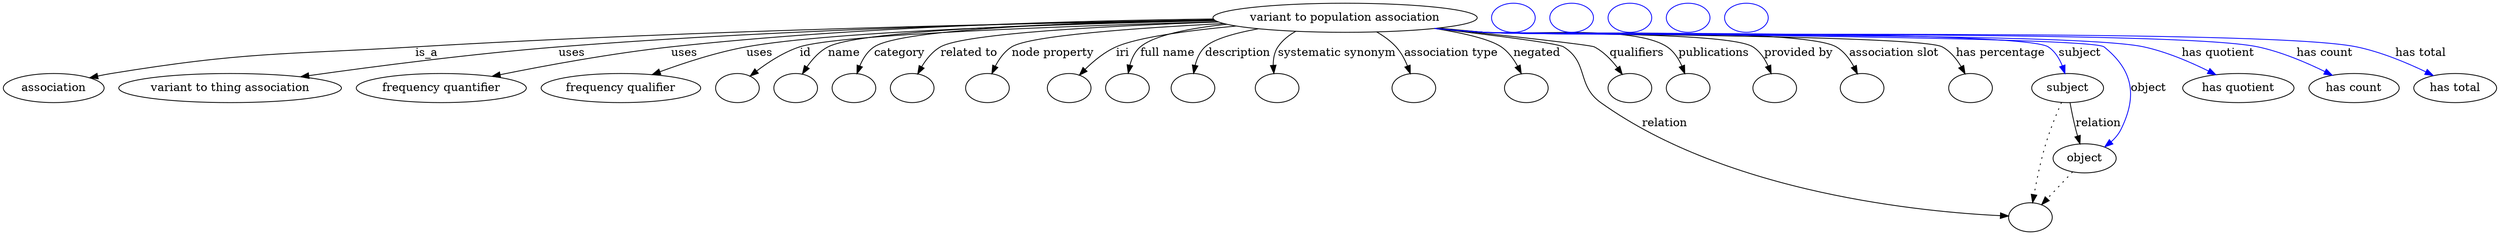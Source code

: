 digraph {
	graph [bb="0,0,2541.2,281"];
	node [label="\N"];
	"variant to population association"	 [height=0.5,
		label="variant to population association",
		pos="1379.4,263",
		width=3.4803];
	association	 [height=0.5,
		pos="49.402,177",
		width=1.3723];
	"variant to population association" -> association	 [label=is_a,
		lp="439.68,220",
		pos="e,85.309,189.37 1255,260.74 1073.1,256.88 724.1,247.38 427.85,227 285.06,217.18 247.67,223.47 107.4,195 103.33,194.17 99.144,193.18 \
94.968,192.08"];
	"variant to thing association"	 [height=0.5,
		pos="222.4,177",
		width=2.9346];
	"variant to population association" -> "variant to thing association"	 [label=uses,
		lp="580.46,220",
		pos="e,296.02,189.95 1254.8,261.06 1095.4,257.74 810.79,249.07 568.29,227 478.3,218.81 375.96,203.23 306.09,191.63"];
	"frequency quantifier"	 [height=0.5,
		pos="427.4,177",
		width=2.2656];
	"variant to population association" -> "frequency quantifier"	 [label=uses,
		lp="691.46,220",
		pos="e,482.56,190.34 1257.2,258.85 1087,252.7 787.46,240.45 679.29,227 615.21,219.03 543,204.08 492.38,192.59"];
	"frequency qualifier"	 [height=0.5,
		pos="604.4,177",
		width=2.1428];
	"variant to population association" -> "frequency qualifier"	 [label=uses,
		lp="770.46,220",
		pos="e,643.21,192.68 1256.2,259.59 1102.9,254.71 850.38,244.33 758.29,227 722.2,220.21 682.84,207.32 652.96,196.32"];
	id	 [color=black,
		height=0.5,
		label="",
		pos="726.4,177",
		width=0.75];
	"variant to population association" -> id	 [color=black,
		label=id,
		lp="827.85,220",
		pos="e,745.42,190.09 1254.8,260.99 1115.7,257.68 899.99,249.08 821.51,227 797.39,220.22 772.4,206.79 754.09,195.55",
		style=solid];
	name	 [color=black,
		height=0.5,
		label="",
		pos="798.4,177",
		width=0.75];
	"variant to population association" -> name	 [color=black,
		label=name,
		lp="875.56,220",
		pos="e,812.41,192.68 1258.2,258.44 1116.3,252.5 896.08,241.18 860.08,227 845.02,221.07 830.79,210.05 819.8,199.86",
		style=solid];
	category	 [color=black,
		height=0.5,
		label="",
		pos="870.4,177",
		width=0.75];
	"variant to population association" -> category	 [color=black,
		label=category,
		lp="934.5,220",
		pos="e,879.35,194.5 1257.6,258.68 1128.8,253.32 940.19,242.89 910.21,227 899.96,221.56 891.44,212.23 884.95,203.08",
		style=solid];
	"related to"	 [color=black,
		height=0.5,
		label="",
		pos="942.4,177",
		width=0.75];
	"variant to population association" -> "related to"	 [color=black,
		label="related to",
		lp="1002.6,220",
		pos="e,949.53,194.89 1259.9,257.55 1149.8,251.68 999.98,241.24 975.93,227 966.85,221.63 959.72,212.72 954.41,203.89",
		style=solid];
	"node property"	 [color=black,
		height=0.5,
		label="",
		pos="1014.4,177",
		width=0.75];
	"variant to population association" -> "node property"	 [color=black,
		label="node property",
		lp="1085.5,220",
		pos="e,1021,194.79 1265.3,255.55 1176.4,248.92 1064.8,238.53 1046.3,227 1037.4,221.52 1030.6,212.59 1025.6,203.78",
		style=solid];
	iri	 [color=black,
		height=0.5,
		label="",
		pos="1086.4,177",
		width=0.75];
	"variant to population association" -> iri	 [color=black,
		label=iri,
		lp="1157.6,220",
		pos="e,1101.4,192.22 1279,252.14 1228.8,245.73 1174,236.93 1151,227 1135.5,220.33 1120.5,209.11 1108.9,198.98",
		style=solid];
	"full name"	 [color=black,
		height=0.5,
		label="",
		pos="1158.4,177",
		width=0.75];
	"variant to population association" -> "full name"	 [color=black,
		label="full name",
		lp="1204,220",
		pos="e,1160.7,195.32 1272.3,253.55 1232,248.04 1192.3,239.61 1177.1,227 1170.5,221.43 1166.2,213.23 1163.4,205.07",
		style=solid];
	description	 [color=black,
		height=0.5,
		label="",
		pos="1230.4,177",
		width=0.75];
	"variant to population association" -> description	 [color=black,
		label=description,
		lp="1273.5,220",
		pos="e,1230.3,195.38 1299,249.18 1274.1,243.38 1250.9,235.9 1242.2,227 1236.6,221.23 1233.4,213.3 1231.8,205.46",
		style=solid];
	"systematic synonym"	 [color=black,
		height=0.5,
		label="",
		pos="1311.4,177",
		width=0.75];
	"variant to population association" -> "systematic synonym"	 [color=black,
		label="systematic synonym",
		lp="1370.4,220",
		pos="e,1307.6,194.89 1332.7,246.29 1324.7,241.32 1317.4,234.99 1312.5,227 1308.5,220.48 1307.1,212.54 1307,204.92",
		style=solid];
	"association type"	 [color=black,
		height=0.5,
		label="",
		pos="1448.4,177",
		width=0.75];
	"variant to population association" -> "association type"	 [color=black,
		label="association type",
		lp="1480.3,220",
		pos="e,1443,194.84 1407.3,245.28 1414.2,240 1421.1,233.79 1426.4,227 1431.7,220.29 1436,212.12 1439.3,204.34",
		style=solid];
	negated	 [color=black,
		height=0.5,
		label="",
		pos="1561.4,177",
		width=0.75];
	"variant to population association" -> negated	 [color=black,
		label=negated,
		lp="1565.2,220",
		pos="e,1554.2,194.79 1460.4,249.14 1489.3,243.03 1517.7,235.35 1529.4,227 1537.7,221.12 1544.3,212.37 1549.3,203.83",
		style=solid];
	relation	 [color=black,
		height=0.5,
		label="",
		pos="2067.4,18",
		width=0.75];
	"variant to population association" -> relation	 [color=black,
		label=relation,
		lp="1707.8,134",
		pos="e,2040.7,20.93 1471.3,250.72 1523.7,243.15 1580.9,233.64 1591.4,227 1622.7,207.28 1609.7,181.01 1639.4,159 1764,66.793 1952.1,32.858 \
2030.7,22.225",
		style=solid];
	qualifiers	 [color=black,
		height=0.5,
		label="",
		pos="1675.4,177",
		width=0.75];
	"variant to population association" -> qualifiers	 [color=black,
		label=qualifiers,
		lp="1675.5,220",
		pos="e,1665.3,193.75 1471,250.66 1541.6,241.03 1627.8,228.97 1631.4,227 1642.3,221.11 1651.8,211.38 1659.1,202.07",
		style=solid];
	publications	 [color=black,
		height=0.5,
		label="",
		pos="1747.4,177",
		width=0.75];
	"variant to population association" -> publications	 [color=black,
		label=publications,
		lp="1756.6,220",
		pos="e,1738,193.96 1469.4,250.4 1484.1,248.49 1499.2,246.62 1513.4,245 1556,240.15 1667.4,246.9 1705.4,227 1716.2,221.36 1725.3,211.68 \
1732.2,202.32",
		style=solid];
	"provided by"	 [color=black,
		height=0.5,
		label="",
		pos="1819.4,177",
		width=0.75];
	"variant to population association" -> "provided by"	 [color=black,
		label="provided by",
		lp="1841,220",
		pos="e,1815.3,194.85 1468,250.22 1483.1,248.29 1498.7,246.46 1513.4,245 1544.5,241.92 1768.3,244.29 1794.4,227 1802.4,221.7 1807.9,213.04 \
1811.7,204.41",
		style=solid];
	"association slot"	 [color=black,
		height=0.5,
		label="",
		pos="1909.4,177",
		width=0.75];
	"variant to population association" -> "association slot"	 [color=black,
		label="association slot",
		lp="1935.4,220",
		pos="e,1903.2,195.01 1467.2,250.13 1482.6,248.18 1498.4,246.37 1513.4,245 1553.8,241.29 1843.4,247.62 1878.4,227 1887.3,221.77 1894,212.89 \
1898.8,204.05",
		style=solid];
	"has percentage"	 [color=black,
		height=0.5,
		label="",
		pos="2018.4,177",
		width=0.75];
	"variant to population association" -> "has percentage"	 [color=black,
		label="has percentage",
		lp="2040.8,220",
		pos="e,2010.8,194.63 1466.8,250.03 1482.3,248.09 1498.3,246.3 1513.4,245 1565.4,240.52 1936.5,251.66 1982.4,227 1992.2,221.76 1999.9,\
212.59 2005.7,203.52",
		style=solid];
	subject	 [height=0.5,
		pos="2108.4,177",
		width=0.97656];
	"variant to population association" -> subject	 [color=blue,
		label=subject,
		lp="2118.2,220",
		pos="e,2105.4,195.4 1466.5,249.99 1482.1,248.04 1498.2,246.26 1513.4,245 1545.1,242.38 2060,244.82 2086.4,227 2094,221.89 2099,213.55 \
2102.2,205.13",
		style=solid];
	object	 [height=0.5,
		pos="2127.4,91",
		width=0.88096];
	"variant to population association" -> object	 [color=blue,
		label=object,
		lp="2193.5,177",
		pos="e,2147.7,104.82 1466.1,250 1481.8,248.03 1498.1,246.25 1513.4,245 1548.2,242.17 2114.5,248.11 2142.4,227 2178.8,199.46 2183.4,168.89 \
2165.4,127 2163,121.44 2159.3,116.33 2155.1,111.82",
		style=solid];
	"has quotient"	 [height=0.5,
		pos="2284.4,177",
		width=1.4747];
	"variant to population association" -> "has quotient"	 [color=blue,
		label="has quotient",
		lp="2262.4,220",
		pos="e,2261.8,193.44 1466.1,249.97 1481.8,248.01 1498.1,246.23 1513.4,245 1588.7,238.96 2120.4,246.75 2193.4,227 2214.5,221.28 2236.1,\
209.72 2252.9,199.16",
		style=solid];
	"has count"	 [height=0.5,
		pos="2399.4,177",
		width=1.2154];
	"variant to population association" -> "has count"	 [color=blue,
		label="has count",
		lp="2365,220",
		pos="e,2376.2,192.49 1466.1,249.93 1481.8,247.97 1498.1,246.2 1513.4,245 1600.6,238.17 2215.6,248.24 2300.4,227 2324.2,221.05 2348.7,\
208.67 2367.5,197.72",
		style=solid];
	"has total"	 [height=0.5,
		pos="2501.4,177",
		width=1.1062];
	"variant to population association" -> "has total"	 [color=blue,
		label="has total",
		lp="2457.9,220",
		pos="e,2477.6,191.79 1465.7,249.94 1481.6,247.96 1498,246.19 1513.4,245 1611.1,237.46 2300,249.4 2395.4,227 2421.3,220.91 2448.5,207.97 \
2468.8,196.78",
		style=solid];
	subject -> relation	 [pos="e,2070.6,35.918 2102.1,159.26 2097.4,145.63 2091,126.27 2086.4,109 2080.8,88.005 2075.9,63.934 2072.4,45.824",
		style=dotted];
	subject -> object	 [label=relation,
		lp="2140.8,134",
		pos="e,2123.4,108.92 2112.4,158.76 2115,147.17 2118.4,131.93 2121.3,118.84"];
	"variant to population association subject"	 [color=blue,
		height=0.5,
		label="",
		pos="1549.4,263",
		width=0.75];
	object -> relation	 [pos="e,2080.6,33.998 2113.8,74.435 2105.9,64.781 2095.7,52.443 2086.9,41.766",
		style=dotted];
	"variant to population association object"	 [color=blue,
		height=0.5,
		label="",
		pos="1621.4,263",
		width=0.75];
	"variant to population association has quotient"	 [color=blue,
		height=0.5,
		label="",
		pos="1693.4,263",
		width=0.75];
	"variant to population association has count"	 [color=blue,
		height=0.5,
		label="",
		pos="1765.4,263",
		width=0.75];
	"variant to population association has total"	 [color=blue,
		height=0.5,
		label="",
		pos="1837.4,263",
		width=0.75];
}
